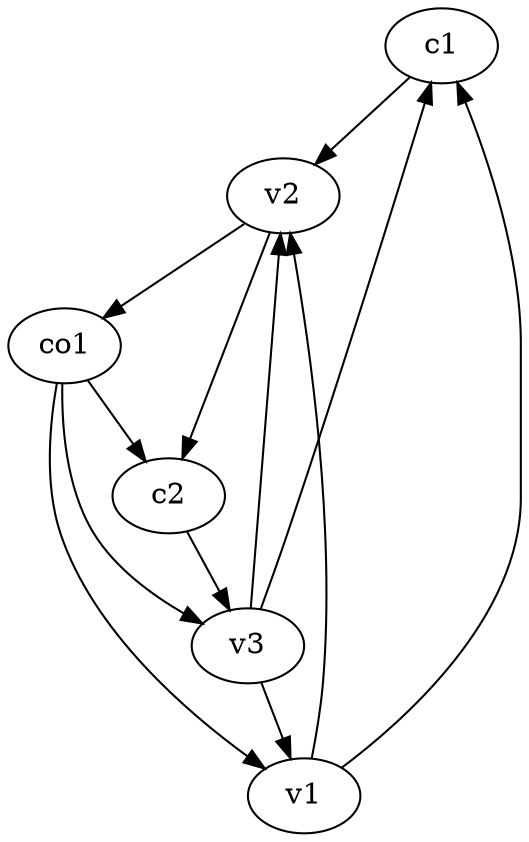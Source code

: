strict digraph  {
c1;
c2;
v1;
v2;
v3;
co1;
c1 -> v2  [weight=1];
c2 -> v3  [weight=1];
v1 -> c1  [weight=1];
v1 -> v2  [weight=1];
v2 -> c2  [weight=1];
v2 -> co1  [weight=1];
v3 -> c1  [weight=1];
v3 -> v1  [weight=1];
v3 -> v2  [weight=1];
co1 -> c2  [weight=1];
co1 -> v1  [weight=1];
co1 -> v3  [weight=1];
}
